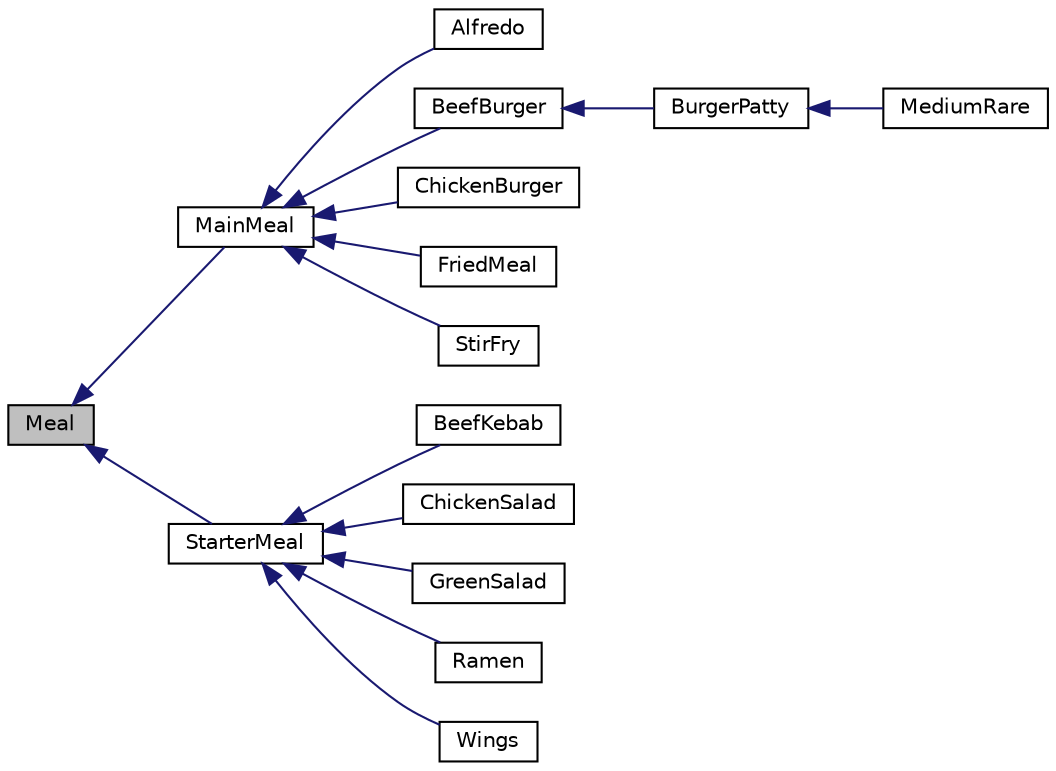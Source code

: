 digraph "Meal"
{
 // LATEX_PDF_SIZE
  edge [fontname="Helvetica",fontsize="10",labelfontname="Helvetica",labelfontsize="10"];
  node [fontname="Helvetica",fontsize="10",shape=record];
  rankdir="LR";
  Node1 [label="Meal",height=0.2,width=0.4,color="black", fillcolor="grey75", style="filled", fontcolor="black",tooltip="The Meal class is an abstract base class that defines the interface for creating meals."];
  Node1 -> Node2 [dir="back",color="midnightblue",fontsize="10",style="solid",fontname="Helvetica"];
  Node2 [label="MainMeal",height=0.2,width=0.4,color="black", fillcolor="white", style="filled",URL="$classMainMeal.html",tooltip="The MainMeal class is a concrete class that inherits from the Meal class. It provides an implementati..."];
  Node2 -> Node3 [dir="back",color="midnightblue",fontsize="10",style="solid",fontname="Helvetica"];
  Node3 [label="Alfredo",height=0.2,width=0.4,color="black", fillcolor="white", style="filled",URL="$classAlfredo.html",tooltip="The Alfredo class is a derived class of MainMeal that represents an Alfredo main meal."];
  Node2 -> Node4 [dir="back",color="midnightblue",fontsize="10",style="solid",fontname="Helvetica"];
  Node4 [label="BeefBurger",height=0.2,width=0.4,color="black", fillcolor="white", style="filled",URL="$classBeefBurger.html",tooltip="The BeefBurger class is a derived class of MainMeal that represents a beef burger."];
  Node4 -> Node5 [dir="back",color="midnightblue",fontsize="10",style="solid",fontname="Helvetica"];
  Node5 [label="BurgerPatty",height=0.2,width=0.4,color="black", fillcolor="white", style="filled",URL="$classBurgerPatty.html",tooltip=" "];
  Node5 -> Node6 [dir="back",color="midnightblue",fontsize="10",style="solid",fontname="Helvetica"];
  Node6 [label="MediumRare",height=0.2,width=0.4,color="black", fillcolor="white", style="filled",URL="$classMediumRare.html",tooltip=" "];
  Node2 -> Node7 [dir="back",color="midnightblue",fontsize="10",style="solid",fontname="Helvetica"];
  Node7 [label="ChickenBurger",height=0.2,width=0.4,color="black", fillcolor="white", style="filled",URL="$classChickenBurger.html",tooltip="The ChickenBurger class is a concrete component of the MainMeal hierarchy."];
  Node2 -> Node8 [dir="back",color="midnightblue",fontsize="10",style="solid",fontname="Helvetica"];
  Node8 [label="FriedMeal",height=0.2,width=0.4,color="black", fillcolor="white", style="filled",URL="$classFriedMeal.html",tooltip=" "];
  Node2 -> Node9 [dir="back",color="midnightblue",fontsize="10",style="solid",fontname="Helvetica"];
  Node9 [label="StirFry",height=0.2,width=0.4,color="black", fillcolor="white", style="filled",URL="$classStirFry.html",tooltip=" "];
  Node1 -> Node10 [dir="back",color="midnightblue",fontsize="10",style="solid",fontname="Helvetica"];
  Node10 [label="StarterMeal",height=0.2,width=0.4,color="black", fillcolor="white", style="filled",URL="$classStarterMeal.html",tooltip="The StarterMeal class is a derived class of the Meal class."];
  Node10 -> Node11 [dir="back",color="midnightblue",fontsize="10",style="solid",fontname="Helvetica"];
  Node11 [label="BeefKebab",height=0.2,width=0.4,color="black", fillcolor="white", style="filled",URL="$classBeefKebab.html",tooltip="The BeefKebab class is a derived class of StarterMeal."];
  Node10 -> Node12 [dir="back",color="midnightblue",fontsize="10",style="solid",fontname="Helvetica"];
  Node12 [label="ChickenSalad",height=0.2,width=0.4,color="black", fillcolor="white", style="filled",URL="$classChickenSalad.html",tooltip=" "];
  Node10 -> Node13 [dir="back",color="midnightblue",fontsize="10",style="solid",fontname="Helvetica"];
  Node13 [label="GreenSalad",height=0.2,width=0.4,color="black", fillcolor="white", style="filled",URL="$classGreenSalad.html",tooltip=" "];
  Node10 -> Node14 [dir="back",color="midnightblue",fontsize="10",style="solid",fontname="Helvetica"];
  Node14 [label="Ramen",height=0.2,width=0.4,color="black", fillcolor="white", style="filled",URL="$classRamen.html",tooltip="The Ramen class is a concrete implementation of the StarterMeal abstract class."];
  Node10 -> Node15 [dir="back",color="midnightblue",fontsize="10",style="solid",fontname="Helvetica"];
  Node15 [label="Wings",height=0.2,width=0.4,color="black", fillcolor="white", style="filled",URL="$classWings.html",tooltip=" "];
}
